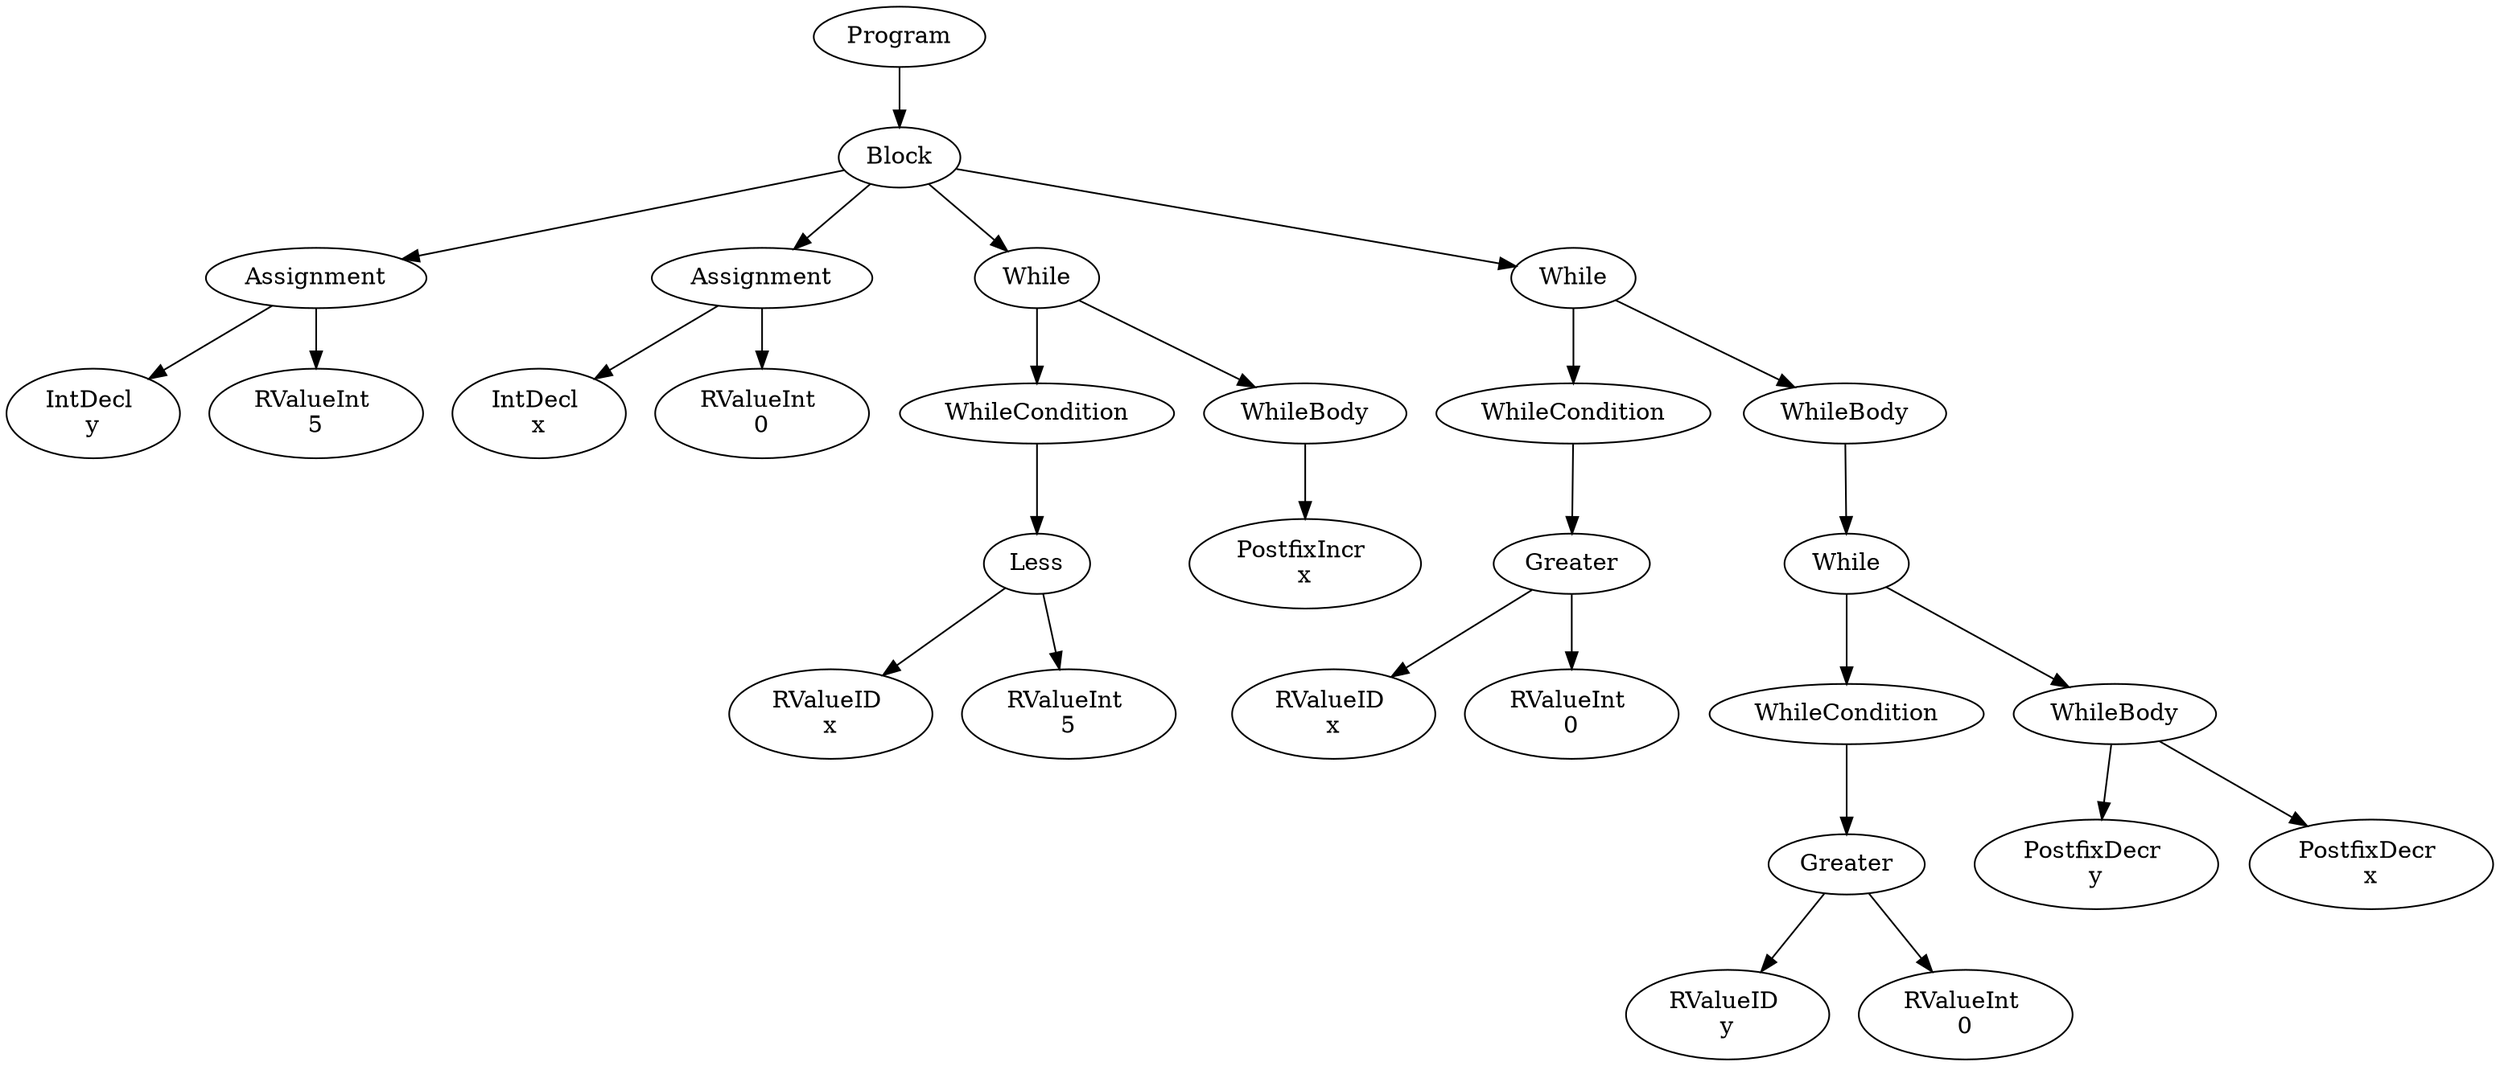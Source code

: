 digraph AST {
0 [label="Program"];
1 [label="Block"];
2 [label="Assignment"];
3 [label="IntDecl \ny"];
4 [label="RValueInt \n5"];
2 -> 3;
2 -> 4;
5 [label="Assignment"];
6 [label="IntDecl \nx"];
7 [label="RValueInt \n0"];
5 -> 6;
5 -> 7;
8 [label="While"];
9 [label="WhileCondition"];
10 [label="Less"];
11 [label="RValueID \nx"];
12 [label="RValueInt \n5"];
10 -> 11;
10 -> 12;
9 -> 10;
13 [label="WhileBody"];
14 [label="PostfixIncr \nx"];
13 -> 14;
8 -> 9;
8 -> 13;
15 [label="While"];
16 [label="WhileCondition"];
17 [label="Greater"];
18 [label="RValueID \nx"];
19 [label="RValueInt \n0"];
17 -> 18;
17 -> 19;
16 -> 17;
20 [label="WhileBody"];
21 [label="While"];
22 [label="WhileCondition"];
23 [label="Greater"];
24 [label="RValueID \ny"];
25 [label="RValueInt \n0"];
23 -> 24;
23 -> 25;
22 -> 23;
26 [label="WhileBody"];
27 [label="PostfixDecr \ny"];
28 [label="PostfixDecr \nx"];
26 -> 27;
26 -> 28;
21 -> 22;
21 -> 26;
20 -> 21;
15 -> 16;
15 -> 20;
1 -> 2;
1 -> 5;
1 -> 8;
1 -> 15;
0 -> 1;
}